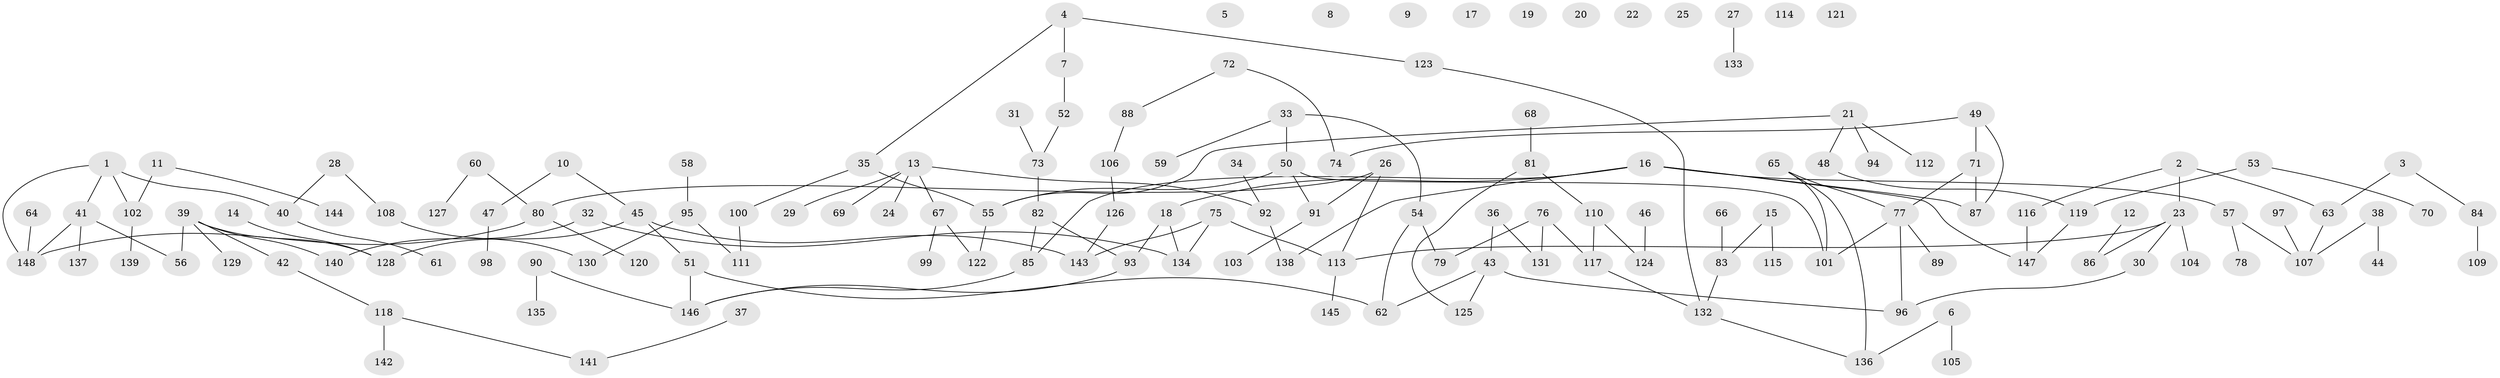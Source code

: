 // coarse degree distribution, {6: 0.03389830508474576, 3: 0.11864406779661017, 2: 0.23728813559322035, 7: 0.03389830508474576, 0: 0.1864406779661017, 1: 0.2711864406779661, 9: 0.01694915254237288, 11: 0.01694915254237288, 4: 0.03389830508474576, 5: 0.05084745762711865}
// Generated by graph-tools (version 1.1) at 2025/16/03/04/25 18:16:27]
// undirected, 148 vertices, 159 edges
graph export_dot {
graph [start="1"]
  node [color=gray90,style=filled];
  1;
  2;
  3;
  4;
  5;
  6;
  7;
  8;
  9;
  10;
  11;
  12;
  13;
  14;
  15;
  16;
  17;
  18;
  19;
  20;
  21;
  22;
  23;
  24;
  25;
  26;
  27;
  28;
  29;
  30;
  31;
  32;
  33;
  34;
  35;
  36;
  37;
  38;
  39;
  40;
  41;
  42;
  43;
  44;
  45;
  46;
  47;
  48;
  49;
  50;
  51;
  52;
  53;
  54;
  55;
  56;
  57;
  58;
  59;
  60;
  61;
  62;
  63;
  64;
  65;
  66;
  67;
  68;
  69;
  70;
  71;
  72;
  73;
  74;
  75;
  76;
  77;
  78;
  79;
  80;
  81;
  82;
  83;
  84;
  85;
  86;
  87;
  88;
  89;
  90;
  91;
  92;
  93;
  94;
  95;
  96;
  97;
  98;
  99;
  100;
  101;
  102;
  103;
  104;
  105;
  106;
  107;
  108;
  109;
  110;
  111;
  112;
  113;
  114;
  115;
  116;
  117;
  118;
  119;
  120;
  121;
  122;
  123;
  124;
  125;
  126;
  127;
  128;
  129;
  130;
  131;
  132;
  133;
  134;
  135;
  136;
  137;
  138;
  139;
  140;
  141;
  142;
  143;
  144;
  145;
  146;
  147;
  148;
  1 -- 40;
  1 -- 41;
  1 -- 102;
  1 -- 148;
  2 -- 23;
  2 -- 63;
  2 -- 116;
  3 -- 63;
  3 -- 84;
  4 -- 7;
  4 -- 35;
  4 -- 123;
  6 -- 105;
  6 -- 136;
  7 -- 52;
  10 -- 45;
  10 -- 47;
  11 -- 102;
  11 -- 144;
  12 -- 86;
  13 -- 24;
  13 -- 29;
  13 -- 67;
  13 -- 69;
  13 -- 92;
  14 -- 128;
  15 -- 83;
  15 -- 115;
  16 -- 18;
  16 -- 57;
  16 -- 85;
  16 -- 87;
  16 -- 138;
  16 -- 147;
  18 -- 93;
  18 -- 134;
  21 -- 48;
  21 -- 55;
  21 -- 94;
  21 -- 112;
  23 -- 30;
  23 -- 86;
  23 -- 104;
  23 -- 113;
  26 -- 80;
  26 -- 91;
  26 -- 113;
  27 -- 133;
  28 -- 40;
  28 -- 108;
  30 -- 96;
  31 -- 73;
  32 -- 134;
  32 -- 140;
  33 -- 50;
  33 -- 54;
  33 -- 59;
  34 -- 92;
  35 -- 55;
  35 -- 100;
  36 -- 43;
  36 -- 131;
  37 -- 141;
  38 -- 44;
  38 -- 107;
  39 -- 42;
  39 -- 56;
  39 -- 128;
  39 -- 129;
  39 -- 140;
  40 -- 61;
  41 -- 56;
  41 -- 137;
  41 -- 148;
  42 -- 118;
  43 -- 62;
  43 -- 96;
  43 -- 125;
  45 -- 51;
  45 -- 128;
  45 -- 143;
  46 -- 124;
  47 -- 98;
  48 -- 119;
  49 -- 71;
  49 -- 74;
  49 -- 87;
  50 -- 55;
  50 -- 91;
  50 -- 101;
  51 -- 62;
  51 -- 146;
  52 -- 73;
  53 -- 70;
  53 -- 119;
  54 -- 62;
  54 -- 79;
  55 -- 122;
  57 -- 78;
  57 -- 107;
  58 -- 95;
  60 -- 80;
  60 -- 127;
  63 -- 107;
  64 -- 148;
  65 -- 77;
  65 -- 101;
  65 -- 136;
  66 -- 83;
  67 -- 99;
  67 -- 122;
  68 -- 81;
  71 -- 77;
  71 -- 87;
  72 -- 74;
  72 -- 88;
  73 -- 82;
  75 -- 113;
  75 -- 134;
  75 -- 143;
  76 -- 79;
  76 -- 117;
  76 -- 131;
  77 -- 89;
  77 -- 96;
  77 -- 101;
  80 -- 120;
  80 -- 148;
  81 -- 110;
  81 -- 125;
  82 -- 85;
  82 -- 93;
  83 -- 132;
  84 -- 109;
  85 -- 146;
  88 -- 106;
  90 -- 135;
  90 -- 146;
  91 -- 103;
  92 -- 138;
  93 -- 146;
  95 -- 111;
  95 -- 130;
  97 -- 107;
  100 -- 111;
  102 -- 139;
  106 -- 126;
  108 -- 130;
  110 -- 117;
  110 -- 124;
  113 -- 145;
  116 -- 147;
  117 -- 132;
  118 -- 141;
  118 -- 142;
  119 -- 147;
  123 -- 132;
  126 -- 143;
  132 -- 136;
}

